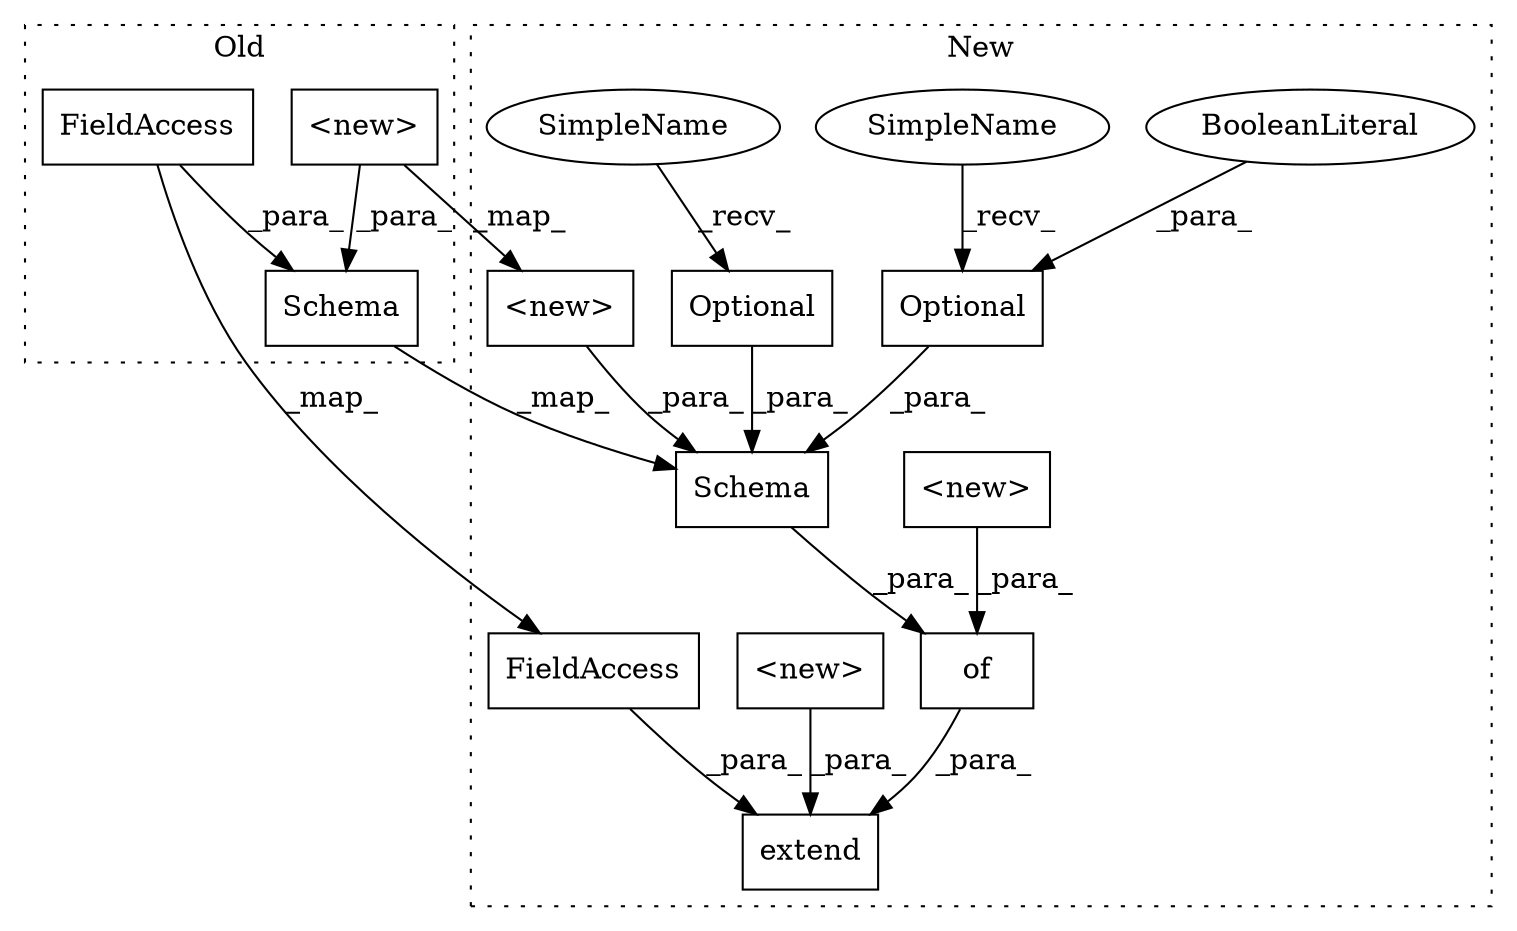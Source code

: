 digraph G {
subgraph cluster0 {
1 [label="Schema" a="32" s="934,1214" l="7,1" shape="box"];
5 [label="<new>" a="14" s="1137" l="53" shape="box"];
9 [label="FieldAccess" a="22" s="1192" l="22" shape="box"];
label = "Old";
style="dotted";
}
subgraph cluster1 {
2 [label="Schema" a="32" s="1280,1839" l="7,1" shape="box"];
3 [label="of" a="32" s="1213,1840" l="3,1" shape="box"];
4 [label="<new>" a="14" s="1216" l="52" shape="box"];
6 [label="<new>" a="14" s="1513" l="53" shape="box"];
7 [label="extend" a="32" s="1152,1965" l="7,1" shape="box"];
8 [label="FieldAccess" a="22" s="1943" l="22" shape="box"];
10 [label="Optional" a="32" s="1481,1511" l="9,1" shape="box"];
11 [label="BooleanLiteral" a="9" s="1506" l="5" shape="ellipse"];
12 [label="Optional" a="32" s="1578,1601" l="9,1" shape="box"];
13 [label="<new>" a="14" s="1888" l="53" shape="box"];
14 [label="SimpleName" a="42" s="1470" l="10" shape="ellipse"];
15 [label="SimpleName" a="42" s="1567" l="10" shape="ellipse"];
label = "New";
style="dotted";
}
1 -> 2 [label="_map_"];
2 -> 3 [label="_para_"];
3 -> 7 [label="_para_"];
4 -> 3 [label="_para_"];
5 -> 1 [label="_para_"];
5 -> 6 [label="_map_"];
6 -> 2 [label="_para_"];
8 -> 7 [label="_para_"];
9 -> 1 [label="_para_"];
9 -> 8 [label="_map_"];
10 -> 2 [label="_para_"];
11 -> 10 [label="_para_"];
12 -> 2 [label="_para_"];
13 -> 7 [label="_para_"];
14 -> 10 [label="_recv_"];
15 -> 12 [label="_recv_"];
}